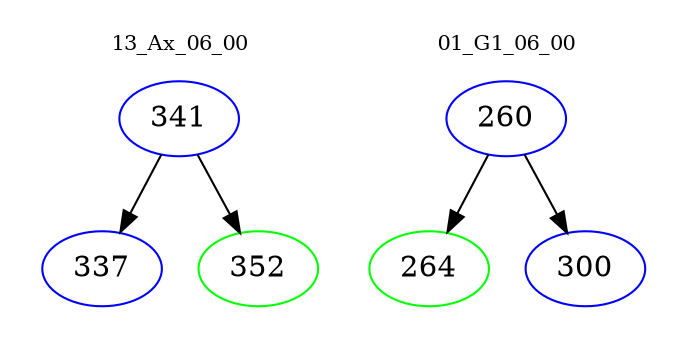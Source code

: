 digraph{
subgraph cluster_0 {
color = white
label = "13_Ax_06_00";
fontsize=10;
T0_341 [label="341", color="blue"]
T0_341 -> T0_337 [color="black"]
T0_337 [label="337", color="blue"]
T0_341 -> T0_352 [color="black"]
T0_352 [label="352", color="green"]
}
subgraph cluster_1 {
color = white
label = "01_G1_06_00";
fontsize=10;
T1_260 [label="260", color="blue"]
T1_260 -> T1_264 [color="black"]
T1_264 [label="264", color="green"]
T1_260 -> T1_300 [color="black"]
T1_300 [label="300", color="blue"]
}
}
